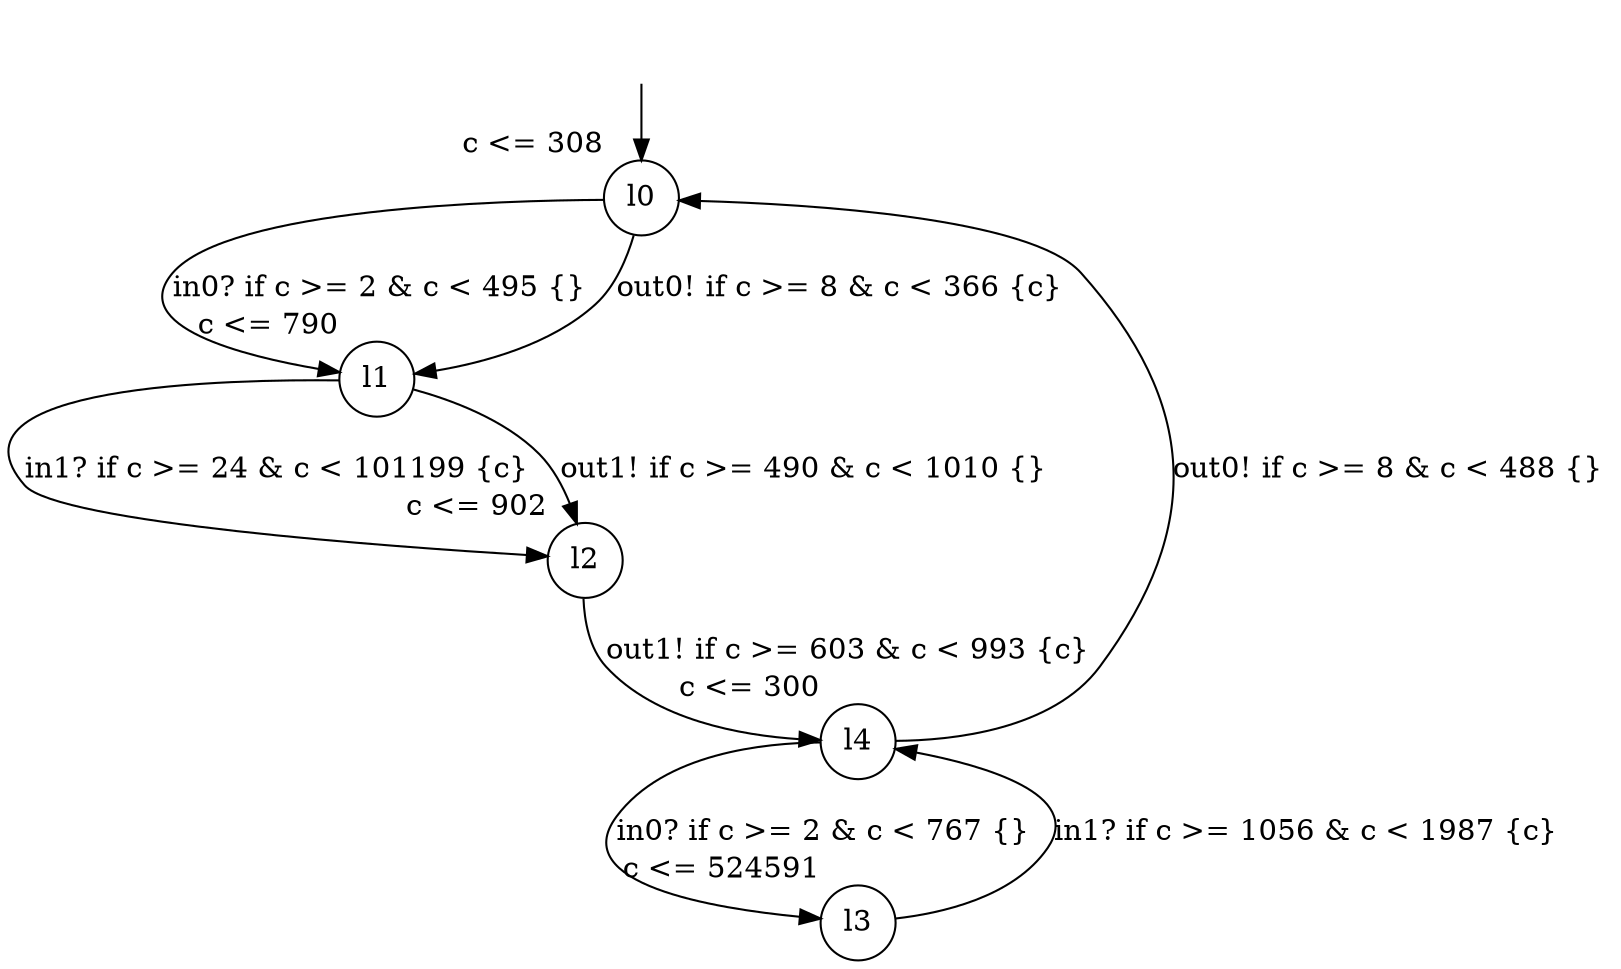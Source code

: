 digraph g {
__start0 [label="" shape="none"];
l0 [shape="circle" margin=0 label="l0", xlabel="c <= 308"];
l1 [shape="circle" margin=0 label="l1", xlabel="c <= 790"];
l2 [shape="circle" margin=0 label="l2", xlabel="c <= 902"];
l3 [shape="circle" margin=0 label="l3", xlabel="c <= 524591"];
l4 [shape="circle" margin=0 label="l4", xlabel="c <= 300"];
l0 -> l1 [label="in0? if c >= 2 & c < 495 {} "];
l0 -> l1 [label="out0! if c >= 8 & c < 366 {c} "];
l1 -> l2 [label="in1? if c >= 24 & c < 101199 {c} "];
l1 -> l2 [label="out1! if c >= 490 & c < 1010 {} "];
l2 -> l4 [label="out1! if c >= 603 & c < 993 {c} "];
l3 -> l4 [label="in1? if c >= 1056 & c < 1987 {c} "];
l4 -> l0 [label="out0! if c >= 8 & c < 488 {} "];
l4 -> l3 [label="in0? if c >= 2 & c < 767 {} "];
__start0 -> l0;
}
